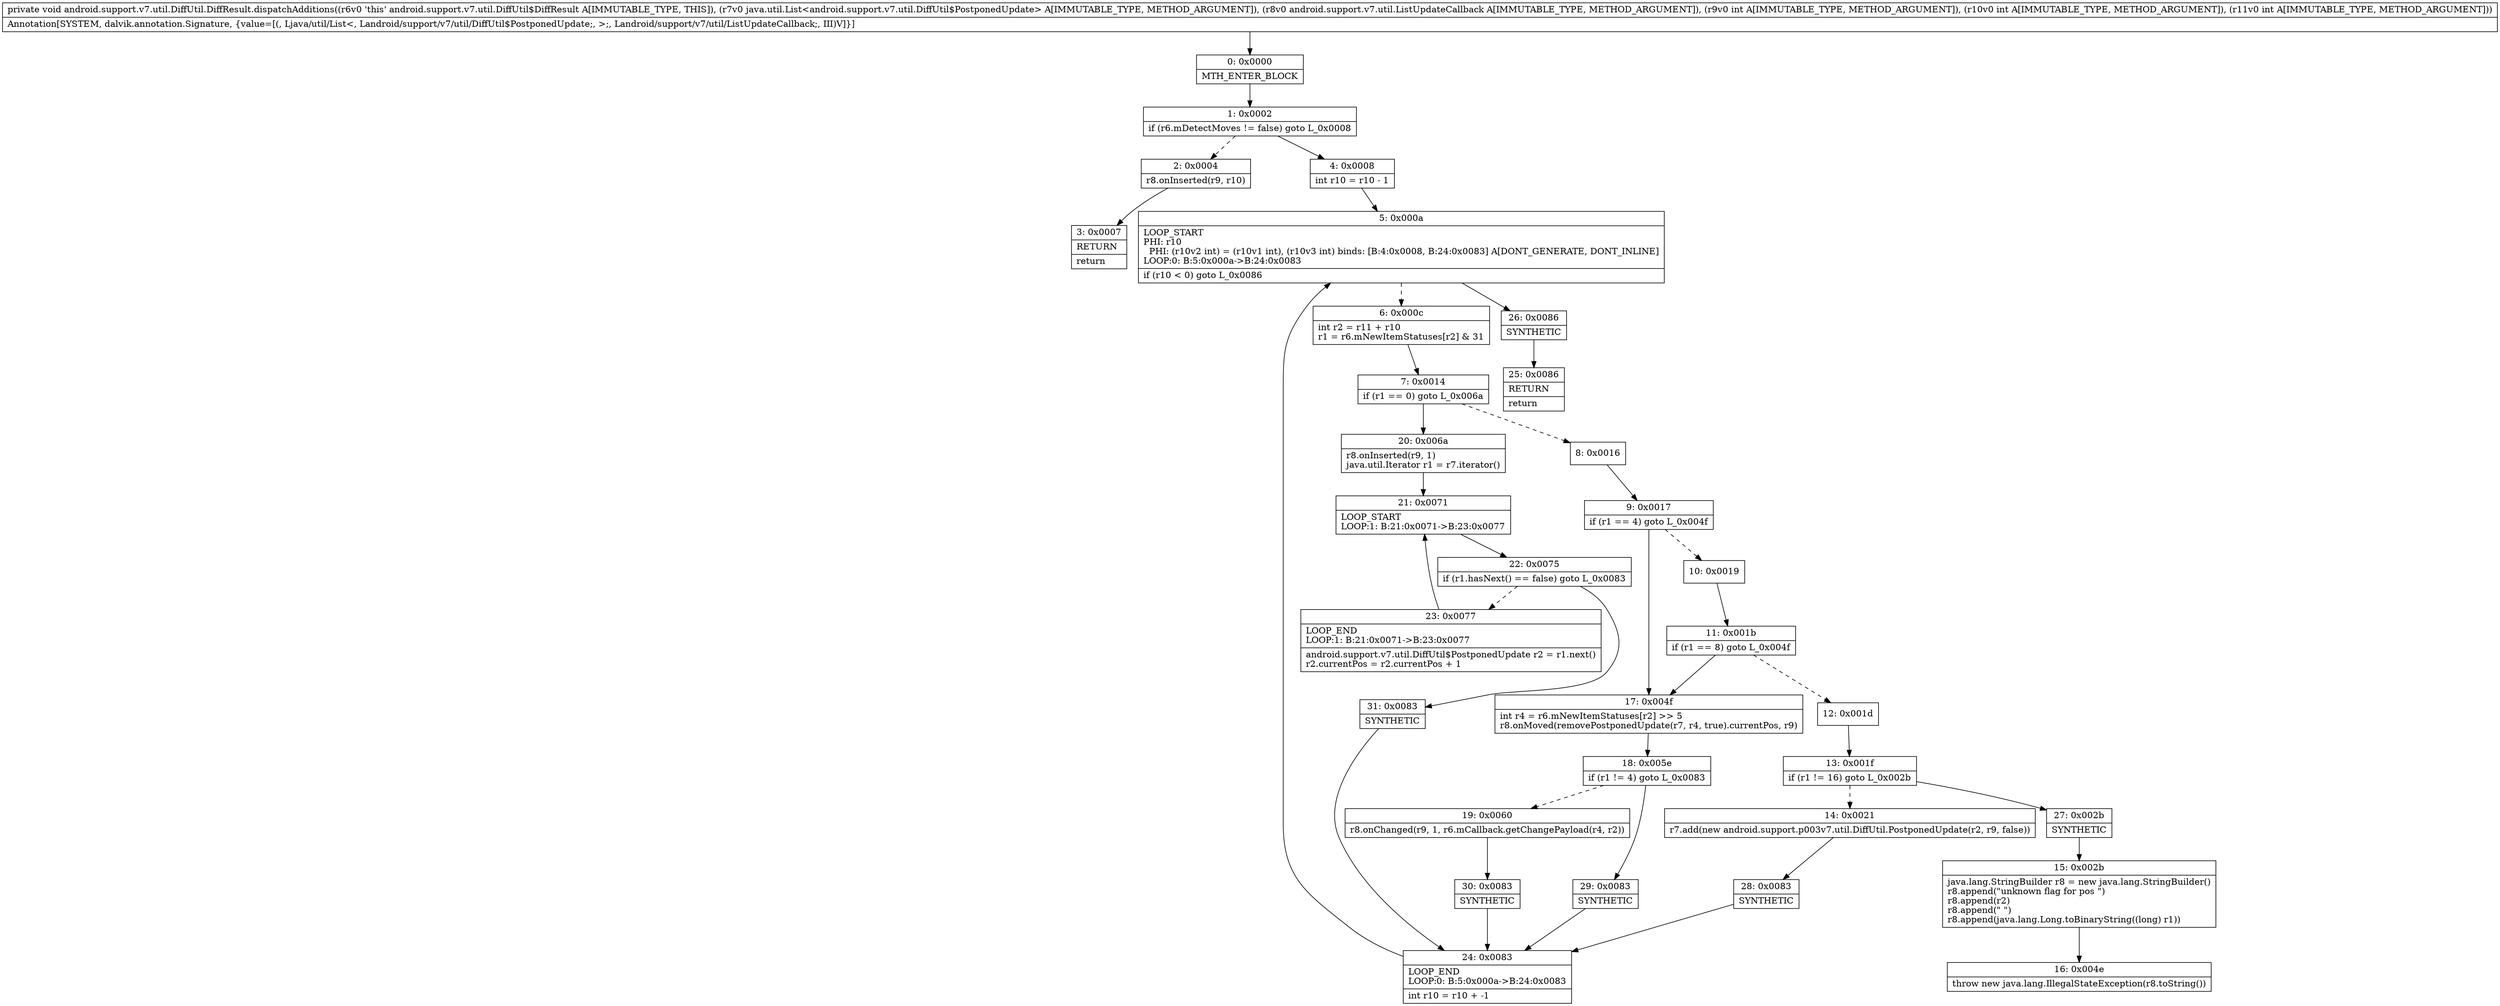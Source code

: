 digraph "CFG forandroid.support.v7.util.DiffUtil.DiffResult.dispatchAdditions(Ljava\/util\/List;Landroid\/support\/v7\/util\/ListUpdateCallback;III)V" {
Node_0 [shape=record,label="{0\:\ 0x0000|MTH_ENTER_BLOCK\l}"];
Node_1 [shape=record,label="{1\:\ 0x0002|if (r6.mDetectMoves != false) goto L_0x0008\l}"];
Node_2 [shape=record,label="{2\:\ 0x0004|r8.onInserted(r9, r10)\l}"];
Node_3 [shape=record,label="{3\:\ 0x0007|RETURN\l|return\l}"];
Node_4 [shape=record,label="{4\:\ 0x0008|int r10 = r10 \- 1\l}"];
Node_5 [shape=record,label="{5\:\ 0x000a|LOOP_START\lPHI: r10 \l  PHI: (r10v2 int) = (r10v1 int), (r10v3 int) binds: [B:4:0x0008, B:24:0x0083] A[DONT_GENERATE, DONT_INLINE]\lLOOP:0: B:5:0x000a\-\>B:24:0x0083\l|if (r10 \< 0) goto L_0x0086\l}"];
Node_6 [shape=record,label="{6\:\ 0x000c|int r2 = r11 + r10\lr1 = r6.mNewItemStatuses[r2] & 31\l}"];
Node_7 [shape=record,label="{7\:\ 0x0014|if (r1 == 0) goto L_0x006a\l}"];
Node_8 [shape=record,label="{8\:\ 0x0016}"];
Node_9 [shape=record,label="{9\:\ 0x0017|if (r1 == 4) goto L_0x004f\l}"];
Node_10 [shape=record,label="{10\:\ 0x0019}"];
Node_11 [shape=record,label="{11\:\ 0x001b|if (r1 == 8) goto L_0x004f\l}"];
Node_12 [shape=record,label="{12\:\ 0x001d}"];
Node_13 [shape=record,label="{13\:\ 0x001f|if (r1 != 16) goto L_0x002b\l}"];
Node_14 [shape=record,label="{14\:\ 0x0021|r7.add(new android.support.p003v7.util.DiffUtil.PostponedUpdate(r2, r9, false))\l}"];
Node_15 [shape=record,label="{15\:\ 0x002b|java.lang.StringBuilder r8 = new java.lang.StringBuilder()\lr8.append(\"unknown flag for pos \")\lr8.append(r2)\lr8.append(\" \")\lr8.append(java.lang.Long.toBinaryString((long) r1))\l}"];
Node_16 [shape=record,label="{16\:\ 0x004e|throw new java.lang.IllegalStateException(r8.toString())\l}"];
Node_17 [shape=record,label="{17\:\ 0x004f|int r4 = r6.mNewItemStatuses[r2] \>\> 5\lr8.onMoved(removePostponedUpdate(r7, r4, true).currentPos, r9)\l}"];
Node_18 [shape=record,label="{18\:\ 0x005e|if (r1 != 4) goto L_0x0083\l}"];
Node_19 [shape=record,label="{19\:\ 0x0060|r8.onChanged(r9, 1, r6.mCallback.getChangePayload(r4, r2))\l}"];
Node_20 [shape=record,label="{20\:\ 0x006a|r8.onInserted(r9, 1)\ljava.util.Iterator r1 = r7.iterator()\l}"];
Node_21 [shape=record,label="{21\:\ 0x0071|LOOP_START\lLOOP:1: B:21:0x0071\-\>B:23:0x0077\l}"];
Node_22 [shape=record,label="{22\:\ 0x0075|if (r1.hasNext() == false) goto L_0x0083\l}"];
Node_23 [shape=record,label="{23\:\ 0x0077|LOOP_END\lLOOP:1: B:21:0x0071\-\>B:23:0x0077\l|android.support.v7.util.DiffUtil$PostponedUpdate r2 = r1.next()\lr2.currentPos = r2.currentPos + 1\l}"];
Node_24 [shape=record,label="{24\:\ 0x0083|LOOP_END\lLOOP:0: B:5:0x000a\-\>B:24:0x0083\l|int r10 = r10 + \-1\l}"];
Node_25 [shape=record,label="{25\:\ 0x0086|RETURN\l|return\l}"];
Node_26 [shape=record,label="{26\:\ 0x0086|SYNTHETIC\l}"];
Node_27 [shape=record,label="{27\:\ 0x002b|SYNTHETIC\l}"];
Node_28 [shape=record,label="{28\:\ 0x0083|SYNTHETIC\l}"];
Node_29 [shape=record,label="{29\:\ 0x0083|SYNTHETIC\l}"];
Node_30 [shape=record,label="{30\:\ 0x0083|SYNTHETIC\l}"];
Node_31 [shape=record,label="{31\:\ 0x0083|SYNTHETIC\l}"];
MethodNode[shape=record,label="{private void android.support.v7.util.DiffUtil.DiffResult.dispatchAdditions((r6v0 'this' android.support.v7.util.DiffUtil$DiffResult A[IMMUTABLE_TYPE, THIS]), (r7v0 java.util.List\<android.support.v7.util.DiffUtil$PostponedUpdate\> A[IMMUTABLE_TYPE, METHOD_ARGUMENT]), (r8v0 android.support.v7.util.ListUpdateCallback A[IMMUTABLE_TYPE, METHOD_ARGUMENT]), (r9v0 int A[IMMUTABLE_TYPE, METHOD_ARGUMENT]), (r10v0 int A[IMMUTABLE_TYPE, METHOD_ARGUMENT]), (r11v0 int A[IMMUTABLE_TYPE, METHOD_ARGUMENT]))  | Annotation[SYSTEM, dalvik.annotation.Signature, \{value=[(, Ljava\/util\/List\<, Landroid\/support\/v7\/util\/DiffUtil$PostponedUpdate;, \>;, Landroid\/support\/v7\/util\/ListUpdateCallback;, III)V]\}]\l}"];
MethodNode -> Node_0;
Node_0 -> Node_1;
Node_1 -> Node_2[style=dashed];
Node_1 -> Node_4;
Node_2 -> Node_3;
Node_4 -> Node_5;
Node_5 -> Node_6[style=dashed];
Node_5 -> Node_26;
Node_6 -> Node_7;
Node_7 -> Node_8[style=dashed];
Node_7 -> Node_20;
Node_8 -> Node_9;
Node_9 -> Node_10[style=dashed];
Node_9 -> Node_17;
Node_10 -> Node_11;
Node_11 -> Node_12[style=dashed];
Node_11 -> Node_17;
Node_12 -> Node_13;
Node_13 -> Node_14[style=dashed];
Node_13 -> Node_27;
Node_14 -> Node_28;
Node_15 -> Node_16;
Node_17 -> Node_18;
Node_18 -> Node_19[style=dashed];
Node_18 -> Node_29;
Node_19 -> Node_30;
Node_20 -> Node_21;
Node_21 -> Node_22;
Node_22 -> Node_23[style=dashed];
Node_22 -> Node_31;
Node_23 -> Node_21;
Node_24 -> Node_5;
Node_26 -> Node_25;
Node_27 -> Node_15;
Node_28 -> Node_24;
Node_29 -> Node_24;
Node_30 -> Node_24;
Node_31 -> Node_24;
}


